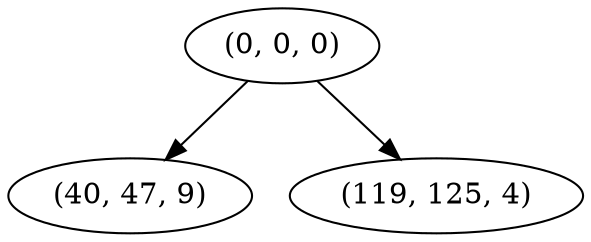 digraph tree {
    "(0, 0, 0)";
    "(40, 47, 9)";
    "(119, 125, 4)";
    "(0, 0, 0)" -> "(40, 47, 9)";
    "(0, 0, 0)" -> "(119, 125, 4)";
}
